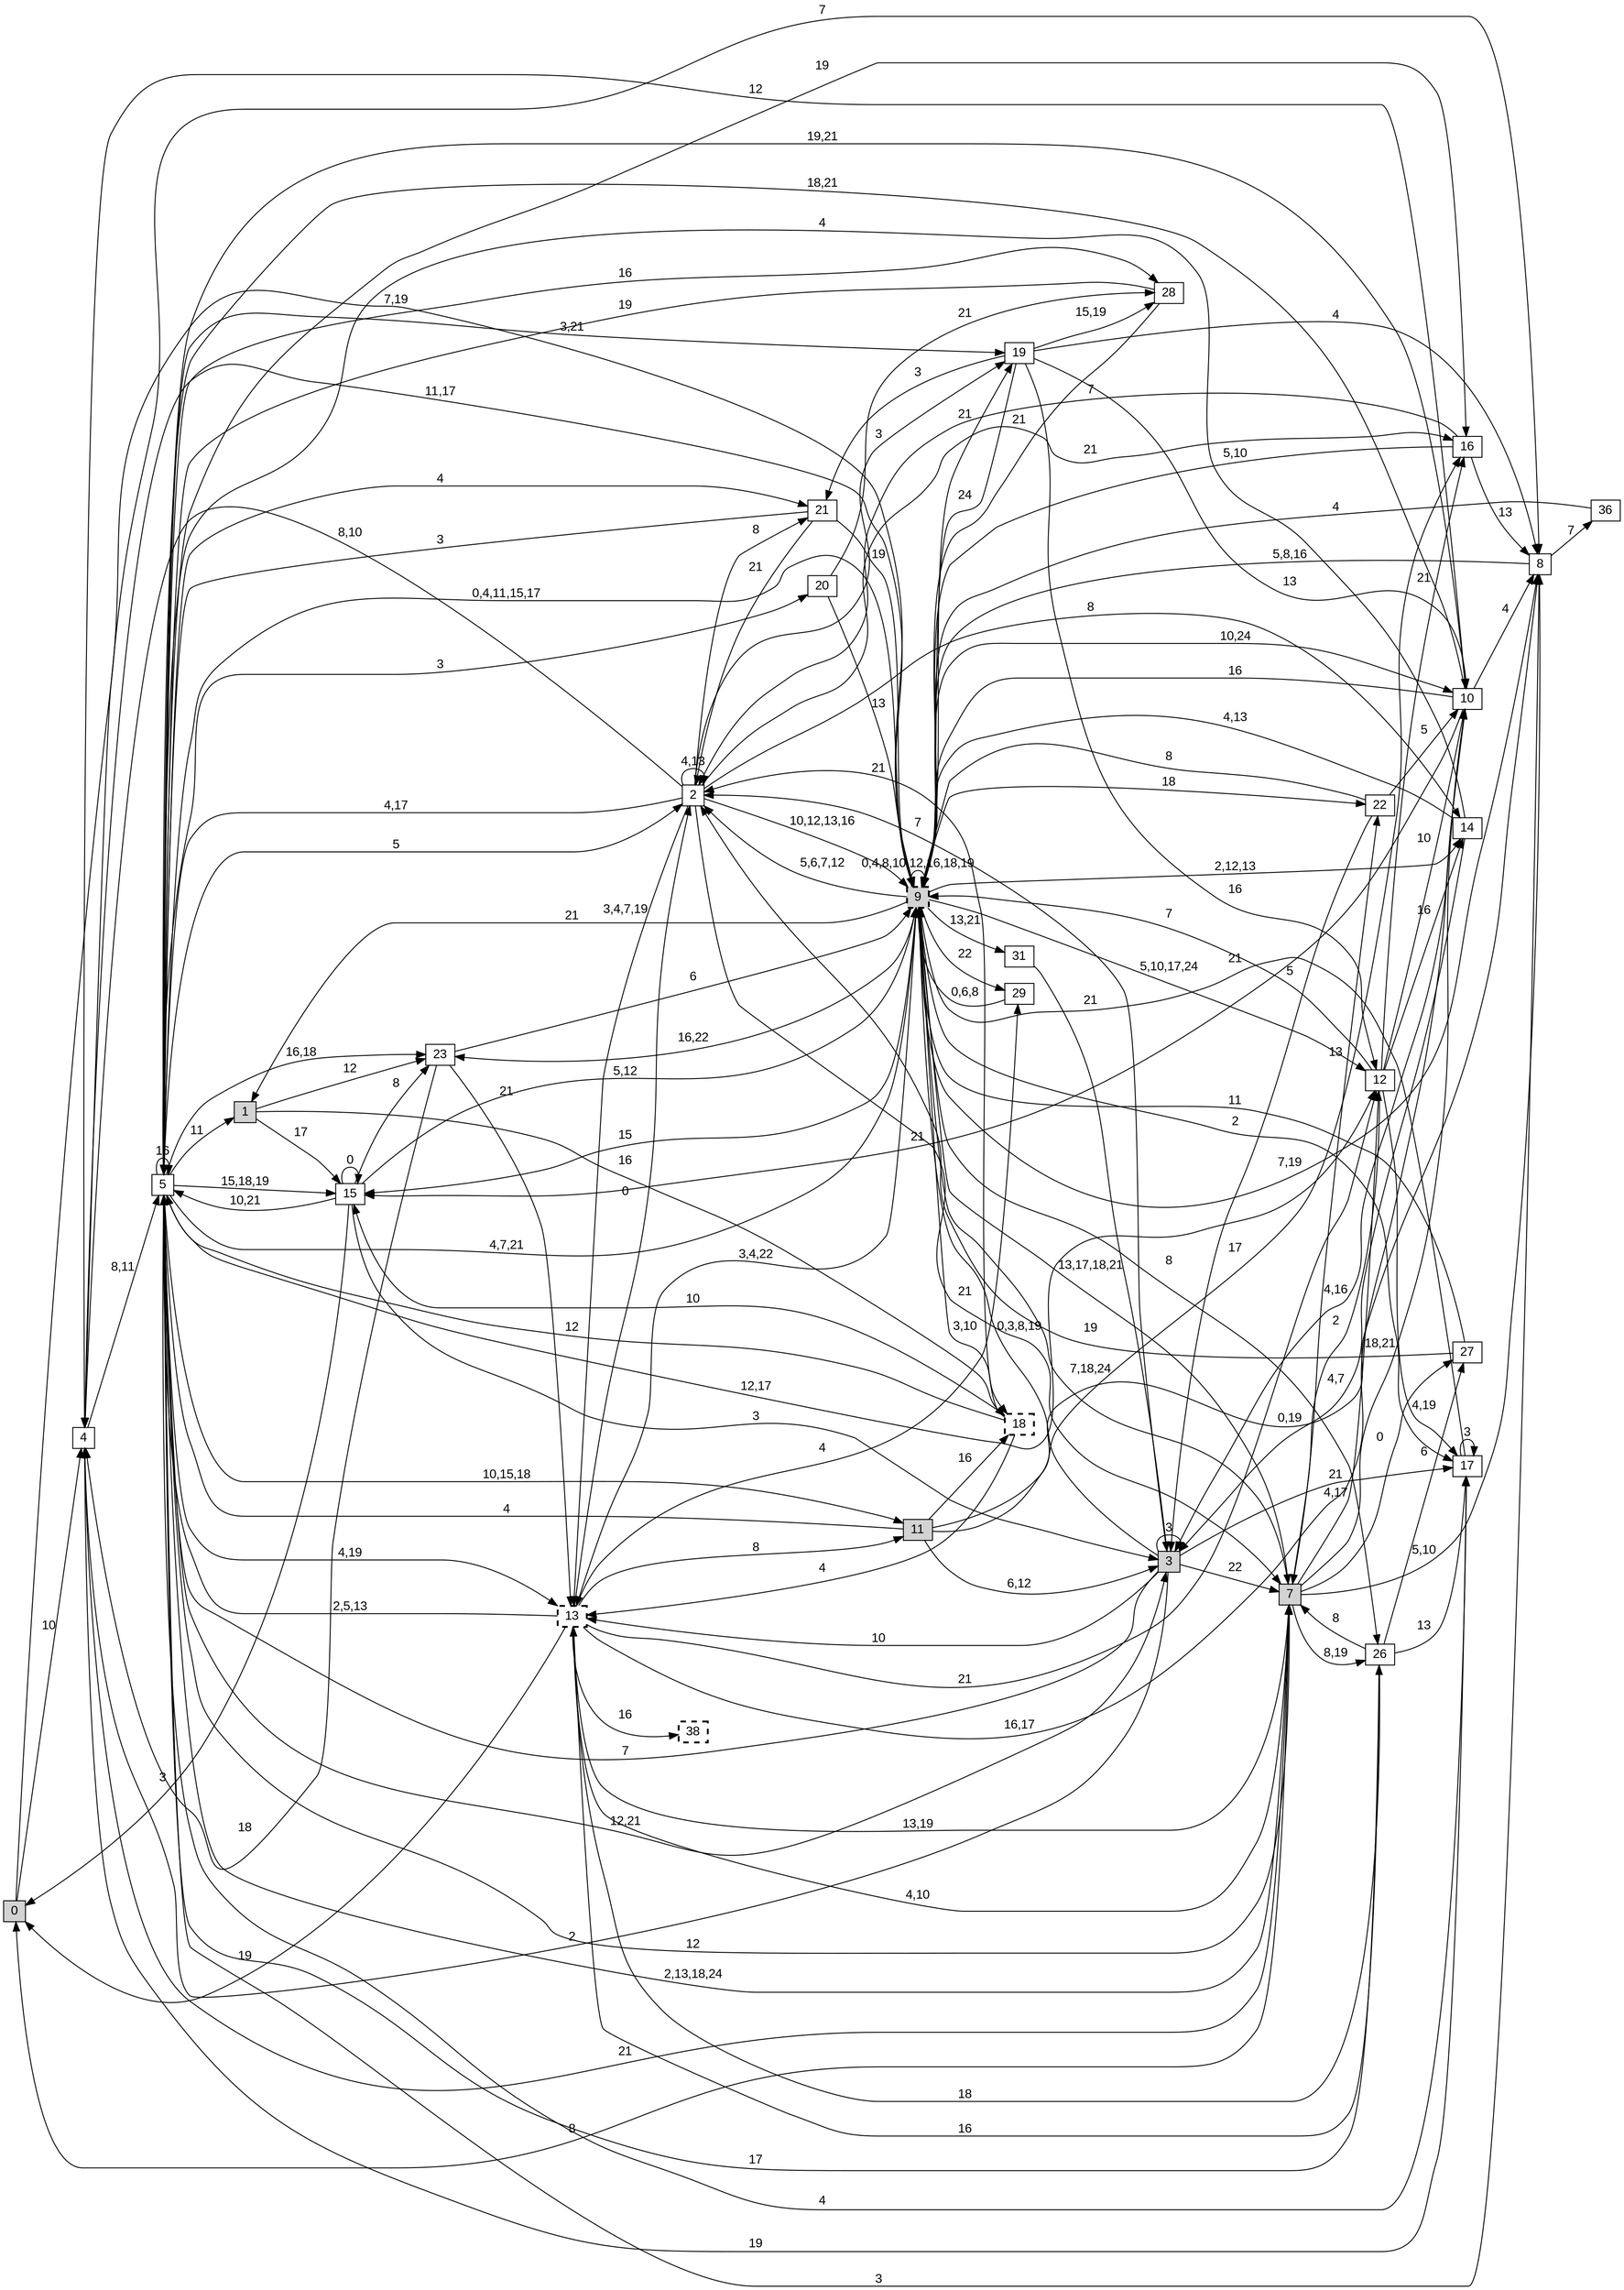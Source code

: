 digraph "NDFA" {
  rankdir=LR
  node [shape=box width=0.1 height=0.1 fontname=Arial]
  edge [fontname=Arial]
/* Estados */
 s0 [label="0" style="filled"] /* I:1 F:0 D:0 */
 s1 [label="1" style="filled"] /* I:1 F:0 D:0 */
 s2 [label="2" ] /* I:0 F:0 D:0 */
 s3 [label="3" style="filled"] /* I:1 F:0 D:0 */
 s4 [label="4" ] /* I:0 F:0 D:0 */
 s5 [label="5" ] /* I:0 F:0 D:0 */
 s7 [label="7" style="filled"] /* I:1 F:0 D:0 */
 s8 [label="8" ] /* I:0 F:0 D:0 */
 s9 [label="9" style="filled,bold,dashed"] /* I:1 F:1 D:0 */
 s10 [label="10" ] /* I:0 F:0 D:0 */
 s11 [label="11" style="filled"] /* I:1 F:0 D:0 */
 s12 [label="12" ] /* I:0 F:0 D:0 */
 s13 [label="13" style="bold,dashed"] /* I:0 F:1 D:0 */
 s14 [label="14" ] /* I:0 F:0 D:0 */
 s15 [label="15" ] /* I:0 F:0 D:0 */
 s16 [label="16" ] /* I:0 F:0 D:0 */
 s17 [label="17" ] /* I:0 F:0 D:0 */
 s18 [label="18" style="bold,dashed"] /* I:0 F:1 D:0 */
 s19 [label="19" ] /* I:0 F:0 D:0 */
 s20 [label="20" ] /* I:0 F:0 D:0 */
 s21 [label="21" ] /* I:0 F:0 D:0 */
 s22 [label="22" ] /* I:0 F:0 D:0 */
 s23 [label="23" ] /* I:0 F:0 D:0 */
 s26 [label="26" ] /* I:0 F:0 D:0 */
 s27 [label="27" ] /* I:0 F:0 D:0 */
 s28 [label="28" ] /* I:0 F:0 D:0 */
 s29 [label="29" ] /* I:0 F:0 D:0 */
 s31 [label="31" ] /* I:0 F:0 D:0 */
 s36 [label="36" ] /* I:0 F:0 D:0 */
 s38 [label="38" style="bold,dashed"] /* I:0 F:1 D:0 */
/* Transiciones */
  s0 -> s4 [label="10"]
  s0 -> s9 [label="7,19"]
  s1 -> s15 [label="17"]
  s1 -> s18 [label="16"]
  s1 -> s23 [label="12"]
  s2 -> s2 [label="4,13"]
  s2 -> s4 [label="8,10"]
  s2 -> s5 [label="4,17"]
  s2 -> s7 [label="21"]
  s2 -> s9 [label="10,12,13,16"]
  s2 -> s13 [label="3,4,7,19"]
  s2 -> s14 [label="8"]
  s2 -> s16 [label="21"]
  s2 -> s19 [label="3"]
  s2 -> s21 [label="8"]
  s3 -> s2 [label="7"]
  s3 -> s3 [label="3"]
  s3 -> s4 [label="2"]
  s3 -> s5 [label="7"]
  s3 -> s7 [label="22"]
  s3 -> s9 [label="0,3,8,19"]
  s3 -> s13 [label="10"]
  s3 -> s17 [label="21"]
  s4 -> s5 [label="8,11"]
  s4 -> s8 [label="7"]
  s4 -> s9 [label="11,17"]
  s5 -> s1 [label="11"]
  s5 -> s2 [label="5"]
  s5 -> s3 [label="12,21"]
  s5 -> s5 [label="16"]
  s5 -> s7 [label="12"]
  s5 -> s9 [label="4,7,21"]
  s5 -> s10 [label="19,21"]
  s5 -> s11 [label="10,15,18"]
  s5 -> s12 [label="12,17"]
  s5 -> s13 [label="4,19"]
  s5 -> s15 [label="15,18,19"]
  s5 -> s16 [label="19"]
  s5 -> s17 [label="4"]
  s5 -> s19 [label="3,21"]
  s5 -> s20 [label="3"]
  s5 -> s21 [label="4"]
  s5 -> s23 [label="16,18"]
  s5 -> s28 [label="16"]
  s7 -> s0 [label="8"]
  s7 -> s4 [label="21"]
  s7 -> s5 [label="2,13,18,24"]
  s7 -> s8 [label="5,10"]
  s7 -> s9 [label="7,18,24"]
  s7 -> s10 [label="18,21"]
  s7 -> s12 [label="4,17"]
  s7 -> s13 [label="4,10"]
  s7 -> s22 [label="13"]
  s7 -> s26 [label="8,19"]
  s7 -> s27 [label="0"]
  s8 -> s5 [label="3"]
  s8 -> s9 [label="5,8,16"]
  s8 -> s36 [label="7"]
  s9 -> s1 [label="21"]
  s9 -> s2 [label="5,6,7,12"]
  s9 -> s5 [label="0,4,11,15,17"]
  s9 -> s7 [label="13,17,18,21"]
  s9 -> s8 [label="7,19"]
  s9 -> s9 [label="0,4,8,10,12,16,18,19"]
  s9 -> s10 [label="10,24"]
  s9 -> s12 [label="5,10,17,24"]
  s9 -> s13 [label="3,4,22"]
  s9 -> s14 [label="2,12,13"]
  s9 -> s15 [label="15"]
  s9 -> s17 [label="2"]
  s9 -> s18 [label="3,10"]
  s9 -> s19 [label="21"]
  s9 -> s22 [label="18"]
  s9 -> s23 [label="16,22"]
  s9 -> s26 [label="8"]
  s9 -> s29 [label="22"]
  s9 -> s31 [label="13,21"]
  s10 -> s3 [label="4,16"]
  s10 -> s4 [label="12"]
  s10 -> s5 [label="18,21"]
  s10 -> s8 [label="4"]
  s10 -> s9 [label="16"]
  s10 -> s15 [label="21"]
  s11 -> s3 [label="6,12"]
  s11 -> s5 [label="4"]
  s11 -> s8 [label="0,19"]
  s11 -> s16 [label="17"]
  s11 -> s18 [label="16"]
  s12 -> s7 [label="2"]
  s12 -> s9 [label="7"]
  s12 -> s10 [label="10"]
  s12 -> s14 [label="16"]
  s12 -> s16 [label="21"]
  s12 -> s17 [label="4,19"]
  s13 -> s0 [label="19"]
  s13 -> s2 [label="0"]
  s13 -> s5 [label="2,5,13"]
  s13 -> s7 [label="13,19"]
  s13 -> s10 [label="16,17"]
  s13 -> s11 [label="8"]
  s13 -> s12 [label="21"]
  s13 -> s26 [label="16"]
  s13 -> s29 [label="4"]
  s13 -> s38 [label="16"]
  s14 -> s3 [label="4,7"]
  s14 -> s5 [label="4"]
  s14 -> s9 [label="4,13"]
  s15 -> s0 [label="3"]
  s15 -> s3 [label="3"]
  s15 -> s5 [label="10,21"]
  s15 -> s9 [label="5,12"]
  s15 -> s15 [label="0"]
  s15 -> s23 [label="8"]
  s16 -> s2 [label="7"]
  s16 -> s8 [label="13"]
  s16 -> s9 [label="5,10"]
  s17 -> s4 [label="19"]
  s17 -> s9 [label="21"]
  s17 -> s17 [label="3"]
  s18 -> s2 [label="21"]
  s18 -> s5 [label="12"]
  s18 -> s13 [label="4"]
  s18 -> s15 [label="10"]
  s19 -> s8 [label="4"]
  s19 -> s9 [label="24"]
  s19 -> s10 [label="13"]
  s19 -> s12 [label="16"]
  s19 -> s21 [label="3"]
  s19 -> s28 [label="15,19"]
  s20 -> s9 [label="13"]
  s20 -> s28 [label="21"]
  s21 -> s2 [label="21"]
  s21 -> s5 [label="3"]
  s21 -> s9 [label="19"]
  s22 -> s3 [label="5"]
  s22 -> s9 [label="8"]
  s22 -> s10 [label="5"]
  s23 -> s4 [label="18"]
  s23 -> s9 [label="6"]
  s23 -> s13 [label="21"]
  s26 -> s5 [label="17"]
  s26 -> s7 [label="8"]
  s26 -> s13 [label="18"]
  s26 -> s17 [label="13"]
  s26 -> s27 [label="6"]
  s27 -> s2 [label="19"]
  s27 -> s9 [label="11"]
  s28 -> s5 [label="19"]
  s28 -> s9 [label="21"]
  s29 -> s9 [label="0,6,8"]
  s31 -> s3 [label="21"]
  s36 -> s9 [label="4"]
}
